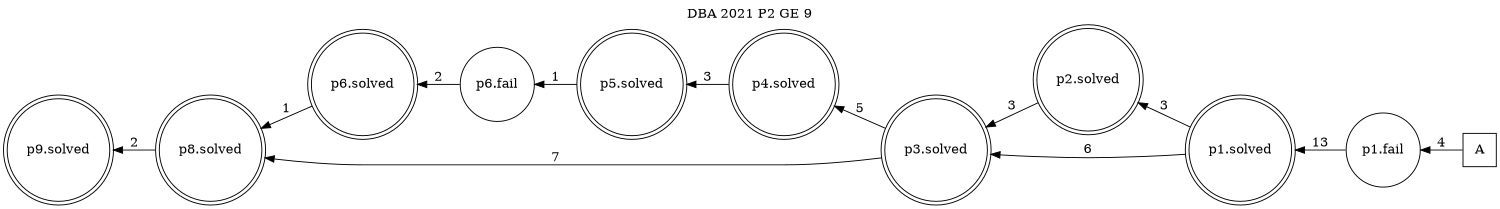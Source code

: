 digraph DBA_2021_P2_GE_9 {
labelloc="tl"
label= " DBA 2021 P2 GE 9 "
rankdir="RL";
graph [ size=" 10 , 10 !"]

"A" [shape="square" label="A"]
"p1.fail" [shape="circle" label="p1.fail"]
"p1.solved" [shape="doublecircle" label="p1.solved"]
"p2.solved" [shape="doublecircle" label="p2.solved"]
"p3.solved" [shape="doublecircle" label="p3.solved"]
"p4.solved" [shape="doublecircle" label="p4.solved"]
"p5.solved" [shape="doublecircle" label="p5.solved"]
"p8.solved" [shape="doublecircle" label="p8.solved"]
"p9.solved" [shape="doublecircle" label="p9.solved"]
"p6.fail" [shape="circle" label="p6.fail"]
"p6.solved" [shape="doublecircle" label="p6.solved"]
"A" -> "p1.fail" [ label=4]
"p1.fail" -> "p1.solved" [ label=13]
"p1.solved" -> "p2.solved" [ label=3]
"p1.solved" -> "p3.solved" [ label=6]
"p2.solved" -> "p3.solved" [ label=3]
"p3.solved" -> "p4.solved" [ label=5]
"p3.solved" -> "p8.solved" [ label=7]
"p4.solved" -> "p5.solved" [ label=3]
"p5.solved" -> "p6.fail" [ label=1]
"p8.solved" -> "p9.solved" [ label=2]
"p6.fail" -> "p6.solved" [ label=2]
"p6.solved" -> "p8.solved" [ label=1]
}
